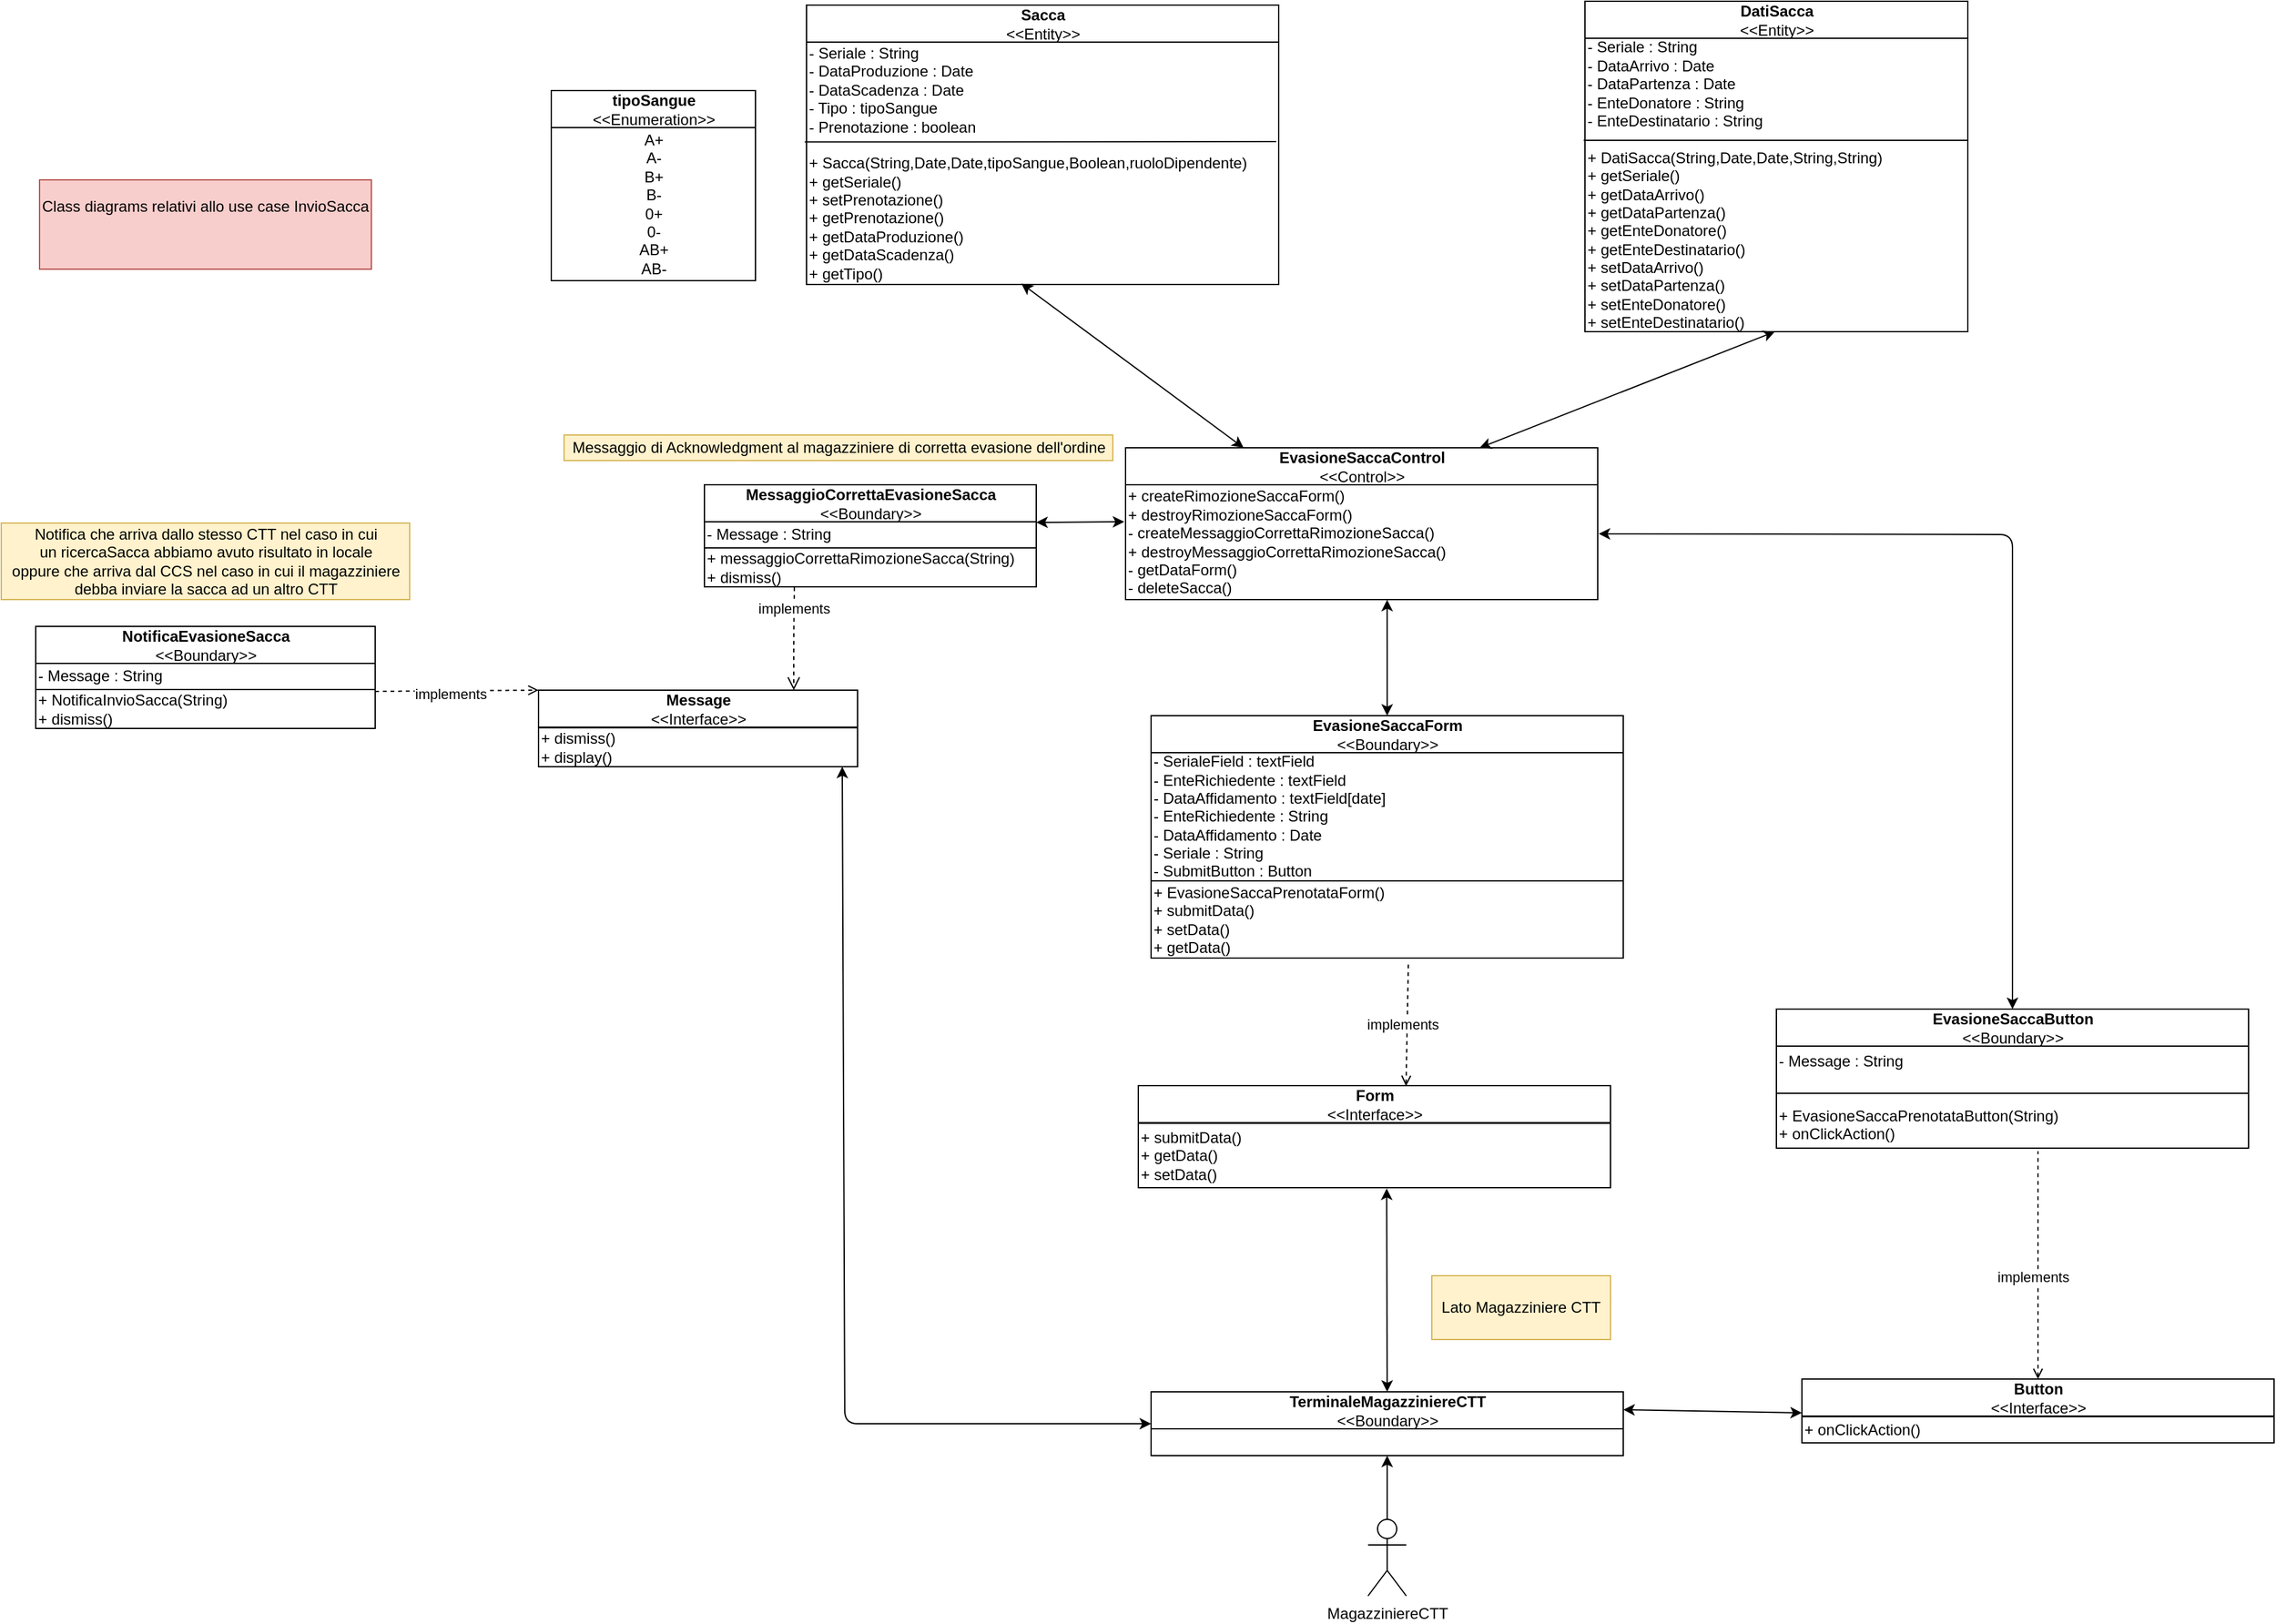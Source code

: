 <mxfile version="14.5.1" type="device"><diagram id="83_b6aUfzg_yEo80berv" name="Page-1"><mxGraphModel dx="259" dy="846" grid="1" gridSize="10" guides="1" tooltips="1" connect="1" arrows="1" fold="1" page="1" pageScale="1" pageWidth="827" pageHeight="1169" math="0" shadow="0"><root><mxCell id="0"/><mxCell id="1" parent="0"/><mxCell id="B_xxiAG8uz45v25juMGP-6" value="NotificaEvasioneSacca&lt;br&gt;&lt;span style=&quot;font-weight: 400&quot;&gt;&amp;lt;&amp;lt;Boundary&amp;gt;&amp;gt;&lt;/span&gt;" style="swimlane;fontStyle=1;align=center;verticalAlign=middle;childLayout=stackLayout;horizontal=1;startSize=29;horizontalStack=0;resizeParent=1;resizeParentMax=0;resizeLast=0;collapsible=0;marginBottom=0;html=1;" parent="1" vertex="1"><mxGeometry x="1346" y="510" width="266" height="80" as="geometry"/></mxCell><mxCell id="B_xxiAG8uz45v25juMGP-7" value="- Message : String" style="text;html=1;align=left;verticalAlign=middle;resizable=0;points=[];autosize=1;" parent="B_xxiAG8uz45v25juMGP-6" vertex="1"><mxGeometry y="29" width="266" height="20" as="geometry"/></mxCell><mxCell id="B_xxiAG8uz45v25juMGP-8" value="" style="line;strokeWidth=1;fillColor=none;align=left;verticalAlign=middle;spacingTop=-1;spacingLeft=3;spacingRight=3;rotatable=0;labelPosition=right;points=[];portConstraint=eastwest;" parent="B_xxiAG8uz45v25juMGP-6" vertex="1"><mxGeometry y="49" width="266" height="1" as="geometry"/></mxCell><mxCell id="B_xxiAG8uz45v25juMGP-9" value="+ NotificaInvioSacca(String)&lt;br&gt;+ dismiss()" style="text;html=1;align=left;verticalAlign=middle;resizable=0;points=[];autosize=1;" parent="B_xxiAG8uz45v25juMGP-6" vertex="1"><mxGeometry y="50" width="266" height="30" as="geometry"/></mxCell><mxCell id="B_xxiAG8uz45v25juMGP-22" value="Class diagrams relativi allo use case InvioSacca&lt;br&gt;&lt;br&gt;&amp;nbsp;" style="text;html=1;strokeColor=#b85450;fillColor=#f8cecc;align=left;verticalAlign=middle;whiteSpace=wrap;rounded=0;" parent="1" vertex="1"><mxGeometry x="1349" y="160" width="260" height="70" as="geometry"/></mxCell><mxCell id="B_xxiAG8uz45v25juMGP-26" value="tipoSangue&lt;br&gt;&lt;span style=&quot;font-weight: 400&quot;&gt;&amp;lt;&amp;lt;Enumeration&amp;gt;&amp;gt;&lt;/span&gt;" style="swimlane;fontStyle=1;align=center;verticalAlign=middle;childLayout=stackLayout;horizontal=1;startSize=29;horizontalStack=0;resizeParent=1;resizeParentMax=0;resizeLast=0;collapsible=0;marginBottom=0;html=1;" parent="1" vertex="1"><mxGeometry x="1750" y="90" width="160" height="149" as="geometry"/></mxCell><mxCell id="B_xxiAG8uz45v25juMGP-27" value="&lt;div&gt;A+&lt;/div&gt;&lt;div&gt;A-&lt;/div&gt;&lt;div&gt;B+&lt;/div&gt;&lt;div&gt;B-&lt;/div&gt;&lt;div&gt;0+&lt;/div&gt;&lt;div&gt;0-&lt;/div&gt;&lt;div&gt;AB+&lt;/div&gt;&lt;div&gt;AB-&lt;/div&gt;" style="text;html=1;align=center;verticalAlign=middle;resizable=0;points=[];autosize=1;" parent="B_xxiAG8uz45v25juMGP-26" vertex="1"><mxGeometry y="29" width="160" height="120" as="geometry"/></mxCell><mxCell id="B_xxiAG8uz45v25juMGP-35" value="" style="endArrow=classic;startArrow=classic;html=1;exitX=0.25;exitY=0;exitDx=0;exitDy=0;entryX=0.509;entryY=1.015;entryDx=0;entryDy=0;entryPerimeter=0;" parent="1" source="B_xxiAG8uz45v25juMGP-59" edge="1"><mxGeometry width="50" height="50" relative="1" as="geometry"><mxPoint x="2330.55" y="368.995" as="sourcePoint"/><mxPoint x="2118.33" y="241.25" as="targetPoint"/></mxGeometry></mxCell><mxCell id="B_xxiAG8uz45v25juMGP-38" value="EvasioneSaccaForm&lt;br&gt;&lt;span style=&quot;font-weight: 400&quot;&gt;&amp;lt;&amp;lt;Boundary&amp;gt;&amp;gt;&lt;/span&gt;" style="swimlane;fontStyle=1;align=center;verticalAlign=middle;childLayout=stackLayout;horizontal=1;startSize=29;horizontalStack=0;resizeParent=1;resizeParentMax=0;resizeLast=0;collapsible=0;marginBottom=0;html=1;" parent="1" vertex="1"><mxGeometry x="2220" y="580" width="370" height="190" as="geometry"/></mxCell><mxCell id="B_xxiAG8uz45v25juMGP-39" value="- SerialeField : textField&lt;br&gt;- EnteRichiedente : textField&lt;br&gt;- DataAffidamento : textField[date]&lt;br&gt;- EnteRichiedente : String&lt;br&gt;- DataAffidamento : Date&lt;br&gt;- Seriale : String&lt;br&gt;- SubmitButton : Button" style="text;html=1;align=left;verticalAlign=middle;resizable=0;points=[];autosize=1;" parent="B_xxiAG8uz45v25juMGP-38" vertex="1"><mxGeometry y="29" width="370" height="100" as="geometry"/></mxCell><mxCell id="B_xxiAG8uz45v25juMGP-40" value="" style="line;strokeWidth=1;fillColor=none;align=left;verticalAlign=middle;spacingTop=-1;spacingLeft=3;spacingRight=3;rotatable=0;labelPosition=right;points=[];portConstraint=eastwest;" parent="B_xxiAG8uz45v25juMGP-38" vertex="1"><mxGeometry y="129" width="370" height="1" as="geometry"/></mxCell><mxCell id="B_xxiAG8uz45v25juMGP-41" value="&lt;div&gt;&lt;span&gt;+ EvasioneSaccaPrenotataForm()&lt;/span&gt;&lt;/div&gt;&lt;div&gt;&lt;span&gt;+ submitData()&lt;/span&gt;&lt;/div&gt;&lt;div&gt;&lt;span&gt;+ setData()&lt;/span&gt;&lt;/div&gt;&lt;div&gt;&lt;span&gt;+ getData()&lt;/span&gt;&lt;/div&gt;" style="text;html=1;align=left;verticalAlign=middle;resizable=0;points=[];autosize=1;" parent="B_xxiAG8uz45v25juMGP-38" vertex="1"><mxGeometry y="130" width="370" height="60" as="geometry"/></mxCell><mxCell id="B_xxiAG8uz45v25juMGP-42" value="TerminaleMagazziniereCTT&lt;br&gt;&lt;span style=&quot;font-weight: 400&quot;&gt;&amp;lt;&amp;lt;Boundary&amp;gt;&amp;gt;&lt;/span&gt;" style="swimlane;fontStyle=1;align=center;verticalAlign=middle;childLayout=stackLayout;horizontal=1;startSize=29;horizontalStack=0;resizeParent=1;resizeParentMax=0;resizeLast=0;collapsible=0;marginBottom=0;html=1;" parent="1" vertex="1"><mxGeometry x="2220" y="1110" width="370" height="50" as="geometry"/></mxCell><mxCell id="B_xxiAG8uz45v25juMGP-43" style="edgeStyle=orthogonalEdgeStyle;rounded=0;orthogonalLoop=1;jettySize=auto;html=1;entryX=0.5;entryY=1;entryDx=0;entryDy=0;" parent="1" source="B_xxiAG8uz45v25juMGP-54" target="B_xxiAG8uz45v25juMGP-42" edge="1"><mxGeometry relative="1" as="geometry"><mxPoint x="2745.0" y="1009" as="sourcePoint"/><mxPoint x="2745" y="1059" as="targetPoint"/></mxGeometry></mxCell><mxCell id="B_xxiAG8uz45v25juMGP-44" value="" style="endArrow=classic;html=1;entryX=0.5;entryY=0;entryDx=0;entryDy=0;startArrow=classic;startFill=1;exitX=1.002;exitY=0.427;exitDx=0;exitDy=0;exitPerimeter=0;" parent="1" source="B_xxiAG8uz45v25juMGP-60" target="B_xxiAG8uz45v25juMGP-55" edge="1"><mxGeometry width="50" height="50" relative="1" as="geometry"><mxPoint x="3080" y="289" as="sourcePoint"/><mxPoint x="2955" y="443.5" as="targetPoint"/><Array as="points"><mxPoint x="2895" y="438"/></Array></mxGeometry></mxCell><mxCell id="B_xxiAG8uz45v25juMGP-45" value="" style="endArrow=classic;html=1;entryX=0.5;entryY=0;entryDx=0;entryDy=0;startArrow=classic;startFill=1;exitX=0.554;exitY=1.001;exitDx=0;exitDy=0;exitPerimeter=0;" parent="1" source="B_xxiAG8uz45v25juMGP-60" target="B_xxiAG8uz45v25juMGP-38" edge="1"><mxGeometry width="50" height="50" relative="1" as="geometry"><mxPoint x="2660" y="-261" as="sourcePoint"/><mxPoint x="2905.65" y="565" as="targetPoint"/><Array as="points"/></mxGeometry></mxCell><mxCell id="B_xxiAG8uz45v25juMGP-46" value="" style="endArrow=classic;startArrow=classic;html=1;entryX=0;entryY=0.25;entryDx=0;entryDy=0;exitX=1;exitY=0;exitDx=0;exitDy=0;" parent="1" edge="1"><mxGeometry width="50" height="50" relative="1" as="geometry"><mxPoint x="2590" y="1124" as="sourcePoint"/><mxPoint x="2730" y="1126.5" as="targetPoint"/></mxGeometry></mxCell><mxCell id="B_xxiAG8uz45v25juMGP-47" value="Button&lt;br&gt;&lt;span style=&quot;font-weight: 400&quot;&gt;&amp;lt;&amp;lt;Interface&amp;gt;&amp;gt;&lt;/span&gt;" style="swimlane;fontStyle=1;align=center;verticalAlign=middle;childLayout=stackLayout;horizontal=1;startSize=29;horizontalStack=0;resizeParent=1;resizeParentMax=0;resizeLast=0;collapsible=0;marginBottom=0;html=1;" parent="1" vertex="1"><mxGeometry x="2730" y="1100" width="370" height="50" as="geometry"/></mxCell><mxCell id="B_xxiAG8uz45v25juMGP-48" value="" style="line;strokeWidth=1;fillColor=none;align=left;verticalAlign=middle;spacingTop=-1;spacingLeft=3;spacingRight=3;rotatable=0;labelPosition=right;points=[];portConstraint=eastwest;" parent="B_xxiAG8uz45v25juMGP-47" vertex="1"><mxGeometry y="29" width="370" height="1" as="geometry"/></mxCell><mxCell id="B_xxiAG8uz45v25juMGP-49" value="+ onClickAction()" style="text;html=1;align=left;verticalAlign=middle;resizable=0;points=[];autosize=1;" parent="B_xxiAG8uz45v25juMGP-47" vertex="1"><mxGeometry y="30" width="370" height="20" as="geometry"/></mxCell><mxCell id="B_xxiAG8uz45v25juMGP-50" value="Form&lt;br&gt;&lt;span style=&quot;font-weight: 400&quot;&gt;&amp;lt;&amp;lt;Interface&amp;gt;&amp;gt;&lt;/span&gt;" style="swimlane;fontStyle=1;align=center;verticalAlign=middle;childLayout=stackLayout;horizontal=1;startSize=29;horizontalStack=0;resizeParent=1;resizeParentMax=0;resizeLast=0;collapsible=0;marginBottom=0;html=1;" parent="1" vertex="1"><mxGeometry x="2210" y="870" width="370" height="80" as="geometry"/></mxCell><mxCell id="B_xxiAG8uz45v25juMGP-51" value="" style="line;strokeWidth=1;fillColor=none;align=left;verticalAlign=middle;spacingTop=-1;spacingLeft=3;spacingRight=3;rotatable=0;labelPosition=right;points=[];portConstraint=eastwest;" parent="B_xxiAG8uz45v25juMGP-50" vertex="1"><mxGeometry y="29" width="370" height="1" as="geometry"/></mxCell><mxCell id="B_xxiAG8uz45v25juMGP-52" value="+ submitData()&lt;br&gt;+ getData()&lt;br&gt;+ setData()" style="text;html=1;align=left;verticalAlign=middle;resizable=0;points=[];autosize=1;" parent="B_xxiAG8uz45v25juMGP-50" vertex="1"><mxGeometry y="30" width="370" height="50" as="geometry"/></mxCell><mxCell id="B_xxiAG8uz45v25juMGP-53" value="implements" style="html=1;verticalAlign=bottom;endArrow=none;dashed=1;endSize=8;exitX=0.567;exitY=0.004;exitDx=0;exitDy=0;entryX=0.545;entryY=1.038;entryDx=0;entryDy=0;entryPerimeter=0;exitPerimeter=0;endFill=0;startArrow=open;startFill=0;" parent="1" source="B_xxiAG8uz45v25juMGP-50" target="B_xxiAG8uz45v25juMGP-41" edge="1"><mxGeometry x="-0.198" y="4" relative="1" as="geometry"><mxPoint x="3717.6" y="424.5" as="sourcePoint"/><mxPoint x="3700" y="322" as="targetPoint"/><mxPoint as="offset"/></mxGeometry></mxCell><mxCell id="B_xxiAG8uz45v25juMGP-54" value="MagazziniereCTT" style="shape=umlActor;verticalLabelPosition=bottom;verticalAlign=top;html=1;outlineConnect=0;" parent="1" vertex="1"><mxGeometry x="2390" y="1210" width="30" height="60" as="geometry"/></mxCell><mxCell id="B_xxiAG8uz45v25juMGP-55" value="EvasioneSaccaButton&lt;br&gt;&lt;span style=&quot;font-weight: 400&quot;&gt;&amp;lt;&amp;lt;Boundary&amp;gt;&amp;gt;&lt;/span&gt;" style="swimlane;fontStyle=1;align=center;verticalAlign=middle;childLayout=stackLayout;horizontal=1;startSize=29;horizontalStack=0;resizeParent=1;resizeParentMax=0;resizeLast=0;collapsible=0;marginBottom=0;html=1;" parent="1" vertex="1"><mxGeometry x="2710" y="810" width="370" height="109" as="geometry"/></mxCell><mxCell id="B_xxiAG8uz45v25juMGP-56" value="- Message : String&lt;br&gt;&lt;br&gt;&lt;br&gt;+ EvasioneSaccaPrenotataButton(String)&lt;br&gt;+ onClickAction()" style="text;html=1;align=left;verticalAlign=middle;resizable=0;points=[];autosize=1;" parent="B_xxiAG8uz45v25juMGP-55" vertex="1"><mxGeometry y="29" width="370" height="80" as="geometry"/></mxCell><mxCell id="B_xxiAG8uz45v25juMGP-57" value="" style="endArrow=none;html=1;" parent="B_xxiAG8uz45v25juMGP-55" edge="1"><mxGeometry width="50" height="50" relative="1" as="geometry"><mxPoint y="66" as="sourcePoint"/><mxPoint x="370" y="66" as="targetPoint"/></mxGeometry></mxCell><mxCell id="B_xxiAG8uz45v25juMGP-58" value="implements" style="html=1;verticalAlign=bottom;endArrow=none;dashed=1;endSize=8;endFill=0;startArrow=open;startFill=0;entryX=0.554;entryY=1.029;entryDx=0;entryDy=0;entryPerimeter=0;" parent="1" source="B_xxiAG8uz45v25juMGP-47" target="B_xxiAG8uz45v25juMGP-56" edge="1"><mxGeometry x="-0.198" y="4" relative="1" as="geometry"><mxPoint x="2893" y="1009" as="sourcePoint"/><mxPoint x="3480.45" y="680.61" as="targetPoint"/><mxPoint as="offset"/></mxGeometry></mxCell><mxCell id="B_xxiAG8uz45v25juMGP-59" value="EvasioneSaccaControl&lt;br&gt;&lt;span style=&quot;font-weight: 400&quot;&gt;&amp;lt;&amp;lt;Control&amp;gt;&amp;gt;&lt;/span&gt;" style="swimlane;fontStyle=1;align=center;verticalAlign=middle;childLayout=stackLayout;horizontal=1;startSize=29;horizontalStack=0;resizeParent=1;resizeParentMax=0;resizeLast=0;collapsible=0;marginBottom=0;html=1;" parent="1" vertex="1"><mxGeometry x="2200" y="370" width="370" height="119" as="geometry"/></mxCell><mxCell id="B_xxiAG8uz45v25juMGP-60" value="+ createRimozioneSaccaForm()&lt;br&gt;+ destroyRimozioneSaccaForm()&lt;br&gt;- createMessaggioCorrettaRimozioneSacca()&lt;br&gt;+ destroyMessaggioCorrettaRimozioneSacca()&lt;br&gt;- getDataForm()&lt;br&gt;- deleteSacca()&lt;br&gt;" style="text;html=1;align=left;verticalAlign=middle;resizable=0;points=[];autosize=1;" parent="B_xxiAG8uz45v25juMGP-59" vertex="1"><mxGeometry y="29" width="370" height="90" as="geometry"/></mxCell><mxCell id="B_xxiAG8uz45v25juMGP-61" value="Message&lt;br&gt;&lt;span style=&quot;font-weight: 400&quot;&gt;&amp;lt;&amp;lt;Interface&amp;gt;&amp;gt;&lt;/span&gt;" style="swimlane;fontStyle=1;align=center;verticalAlign=middle;childLayout=stackLayout;horizontal=1;startSize=29;horizontalStack=0;resizeParent=1;resizeParentMax=0;resizeLast=0;collapsible=0;marginBottom=0;html=1;" parent="1" vertex="1"><mxGeometry x="1740" y="560" width="250" height="60" as="geometry"/></mxCell><mxCell id="B_xxiAG8uz45v25juMGP-62" value="" style="line;strokeWidth=1;fillColor=none;align=left;verticalAlign=middle;spacingTop=-1;spacingLeft=3;spacingRight=3;rotatable=0;labelPosition=right;points=[];portConstraint=eastwest;" parent="B_xxiAG8uz45v25juMGP-61" vertex="1"><mxGeometry y="29" width="250" height="1" as="geometry"/></mxCell><mxCell id="B_xxiAG8uz45v25juMGP-63" value="+ dismiss()&lt;br&gt;+ display()" style="text;html=1;align=left;verticalAlign=middle;resizable=0;points=[];autosize=1;" parent="B_xxiAG8uz45v25juMGP-61" vertex="1"><mxGeometry y="30" width="250" height="30" as="geometry"/></mxCell><mxCell id="B_xxiAG8uz45v25juMGP-64" value="" style="endArrow=classic;startArrow=classic;html=1;exitX=0;exitY=0.5;exitDx=0;exitDy=0;entryX=0.952;entryY=1;entryDx=0;entryDy=0;entryPerimeter=0;" parent="1" source="B_xxiAG8uz45v25juMGP-42" target="B_xxiAG8uz45v25juMGP-63" edge="1"><mxGeometry width="50" height="50" relative="1" as="geometry"><mxPoint x="2190" y="900" as="sourcePoint"/><mxPoint x="1970" y="620" as="targetPoint"/><Array as="points"><mxPoint x="1980" y="1135"/></Array></mxGeometry></mxCell><mxCell id="B_xxiAG8uz45v25juMGP-65" value="MessaggioCorrettaEvasioneSacca&lt;br&gt;&lt;span style=&quot;font-weight: 400&quot;&gt;&amp;lt;&amp;lt;Boundary&amp;gt;&amp;gt;&lt;/span&gt;" style="swimlane;fontStyle=1;align=center;verticalAlign=middle;childLayout=stackLayout;horizontal=1;startSize=29;horizontalStack=0;resizeParent=1;resizeParentMax=0;resizeLast=0;collapsible=0;marginBottom=0;html=1;" parent="1" vertex="1"><mxGeometry x="1870" y="399" width="260" height="80" as="geometry"/></mxCell><mxCell id="B_xxiAG8uz45v25juMGP-66" value="- Message : String" style="text;html=1;align=left;verticalAlign=middle;resizable=0;points=[];autosize=1;" parent="B_xxiAG8uz45v25juMGP-65" vertex="1"><mxGeometry y="29" width="260" height="20" as="geometry"/></mxCell><mxCell id="B_xxiAG8uz45v25juMGP-67" value="" style="line;strokeWidth=1;fillColor=none;align=left;verticalAlign=middle;spacingTop=-1;spacingLeft=3;spacingRight=3;rotatable=0;labelPosition=right;points=[];portConstraint=eastwest;" parent="B_xxiAG8uz45v25juMGP-65" vertex="1"><mxGeometry y="49" width="260" height="1" as="geometry"/></mxCell><mxCell id="B_xxiAG8uz45v25juMGP-68" value="+ messaggioCorrettaRimozioneSacca(String)&lt;br&gt;+ dismiss()" style="text;html=1;align=left;verticalAlign=middle;resizable=0;points=[];autosize=1;" parent="B_xxiAG8uz45v25juMGP-65" vertex="1"><mxGeometry y="50" width="260" height="30" as="geometry"/></mxCell><mxCell id="B_xxiAG8uz45v25juMGP-69" value="" style="endArrow=classic;startArrow=classic;html=1;exitX=1;exitY=0.025;exitDx=0;exitDy=0;exitPerimeter=0;" parent="1" source="B_xxiAG8uz45v25juMGP-66" edge="1"><mxGeometry width="50" height="50" relative="1" as="geometry"><mxPoint x="2200" y="630" as="sourcePoint"/><mxPoint x="2199" y="428" as="targetPoint"/><Array as="points"/></mxGeometry></mxCell><mxCell id="B_xxiAG8uz45v25juMGP-71" value="Lato Magazziniere CTT" style="text;html=1;strokeColor=#d6b656;fillColor=#fff2cc;align=center;verticalAlign=middle;whiteSpace=wrap;rounded=0;" parent="1" vertex="1"><mxGeometry x="2440" y="1019" width="140" height="50" as="geometry"/></mxCell><mxCell id="B_xxiAG8uz45v25juMGP-72" value="Notifica che arriva dallo stesso CTT nel caso in cui&lt;br&gt;un ricercaSacca abbiamo avuto risultato in locale&lt;br&gt;oppure che arriva dal CCS nel caso in cui il magazziniere&lt;br&gt;debba inviare la sacca ad un altro CTT" style="text;html=1;align=center;verticalAlign=middle;resizable=0;points=[];autosize=1;fillColor=#fff2cc;strokeColor=#d6b656;" parent="1" vertex="1"><mxGeometry x="1319" y="429" width="320" height="60" as="geometry"/></mxCell><mxCell id="B_xxiAG8uz45v25juMGP-73" value="" style="endArrow=open;startArrow=none;html=1;exitX=1;exitY=0.032;exitDx=0;exitDy=0;exitPerimeter=0;entryX=0;entryY=0;entryDx=0;entryDy=0;dashed=1;endFill=0;startFill=0;" parent="1" source="B_xxiAG8uz45v25juMGP-9" target="B_xxiAG8uz45v25juMGP-61" edge="1"><mxGeometry width="50" height="50" relative="1" as="geometry"><mxPoint x="2020" y="840" as="sourcePoint"/><mxPoint x="2070" y="790" as="targetPoint"/></mxGeometry></mxCell><mxCell id="B_xxiAG8uz45v25juMGP-74" value="implements" style="edgeLabel;html=1;align=center;verticalAlign=middle;resizable=0;points=[];" parent="B_xxiAG8uz45v25juMGP-73" vertex="1" connectable="0"><mxGeometry x="-0.077" y="-2" relative="1" as="geometry"><mxPoint as="offset"/></mxGeometry></mxCell><mxCell id="B_xxiAG8uz45v25juMGP-85" value="implements" style="html=1;verticalAlign=bottom;endArrow=open;dashed=1;endSize=8;exitX=0.271;exitY=1.011;exitDx=0;exitDy=0;endFill=0;startArrow=none;startFill=0;exitPerimeter=0;" parent="1" source="B_xxiAG8uz45v25juMGP-68" edge="1"><mxGeometry x="-0.359" relative="1" as="geometry"><mxPoint x="2470" y="877.04" as="sourcePoint"/><mxPoint x="1940" y="560" as="targetPoint"/><mxPoint as="offset"/><Array as="points"><mxPoint x="1940" y="520"/></Array></mxGeometry></mxCell><mxCell id="B_xxiAG8uz45v25juMGP-90" value="" style="endArrow=classic;startArrow=classic;html=1;exitX=0.5;exitY=0;exitDx=0;exitDy=0;entryX=0.526;entryY=1.012;entryDx=0;entryDy=0;entryPerimeter=0;" parent="1" source="B_xxiAG8uz45v25juMGP-42" target="B_xxiAG8uz45v25juMGP-52" edge="1"><mxGeometry width="50" height="50" relative="1" as="geometry"><mxPoint x="2520" y="951" as="sourcePoint"/><mxPoint x="2400" y="950.0" as="targetPoint"/></mxGeometry></mxCell><mxCell id="ppTYv7zs6lFfoiO77uFv-1" value="DatiSacca&lt;br&gt;&lt;span style=&quot;font-weight: 400&quot;&gt;&amp;lt;&amp;lt;Entity&amp;gt;&amp;gt;&lt;/span&gt;" style="swimlane;fontStyle=1;align=center;verticalAlign=middle;childLayout=stackLayout;horizontal=1;startSize=29;horizontalStack=0;resizeParent=1;resizeParentMax=0;resizeLast=0;collapsible=0;marginBottom=0;html=1;" parent="1" vertex="1"><mxGeometry x="2560" y="20" width="300" height="259" as="geometry"/></mxCell><mxCell id="ppTYv7zs6lFfoiO77uFv-2" value="- Seriale : String&lt;br&gt;- DataArrivo : Date&lt;br&gt;- DataPartenza : Date&lt;br&gt;- EnteDonatore : String&lt;br&gt;- EnteDestinatario : String&lt;br&gt;&lt;br&gt;+ DatiSacca(String,Date,Date,String,String)&lt;br&gt;+ getSeriale()&lt;br&gt;+ getDataArrivo()&lt;br&gt;+ getDataPartenza()&lt;br&gt;+ getEnteDonatore()&lt;br&gt;+ getEnteDestinatario()&lt;br&gt;+ setDataArrivo()&lt;br&gt;+ setDataPartenza()&lt;br&gt;+ setEnteDonatore()&lt;br&gt;+ setEnteDestinatario()" style="text;html=1;align=left;verticalAlign=middle;resizable=0;points=[];autosize=1;" parent="ppTYv7zs6lFfoiO77uFv-1" vertex="1"><mxGeometry y="29" width="300" height="230" as="geometry"/></mxCell><mxCell id="ppTYv7zs6lFfoiO77uFv-3" value="" style="endArrow=none;html=1;" parent="ppTYv7zs6lFfoiO77uFv-1" edge="1"><mxGeometry width="50" height="50" relative="1" as="geometry"><mxPoint x="-1" y="109" as="sourcePoint"/><mxPoint x="300" y="109" as="targetPoint"/></mxGeometry></mxCell><mxCell id="ppTYv7zs6lFfoiO77uFv-4" value="" style="endArrow=classic;startArrow=classic;html=1;exitX=0.496;exitY=1;exitDx=0;exitDy=0;entryX=0.75;entryY=0;entryDx=0;entryDy=0;exitPerimeter=0;" parent="1" source="ppTYv7zs6lFfoiO77uFv-2" target="B_xxiAG8uz45v25juMGP-59" edge="1"><mxGeometry width="50" height="50" relative="1" as="geometry"><mxPoint x="2911.1" y="388.91" as="sourcePoint"/><mxPoint x="2570.0" y="290.0" as="targetPoint"/></mxGeometry></mxCell><mxCell id="Qt0wl6XmTPPFYy9ZVK0y-1" value="Messaggio di Acknowledgment al magazziniere di corretta evasione dell'ordine" style="text;html=1;align=center;verticalAlign=middle;resizable=0;points=[];autosize=1;fillColor=#fff2cc;strokeColor=#d6b656;" parent="1" vertex="1"><mxGeometry x="1760" y="360" width="430" height="20" as="geometry"/></mxCell><mxCell id="2B8Kx0Nv428SMQP6hFre-4" value="Sacca&lt;br&gt;&lt;span style=&quot;font-weight: 400&quot;&gt;&amp;lt;&amp;lt;Entity&amp;gt;&amp;gt;&lt;/span&gt;" style="swimlane;fontStyle=1;align=center;verticalAlign=middle;childLayout=stackLayout;horizontal=1;startSize=29;horizontalStack=0;resizeParent=1;resizeParentMax=0;resizeLast=0;collapsible=0;marginBottom=0;html=1;" parent="1" vertex="1"><mxGeometry x="1950" y="23" width="370" height="219" as="geometry"/></mxCell><mxCell id="2B8Kx0Nv428SMQP6hFre-5" value="- Seriale : String&lt;br&gt;- DataProduzione : Date&lt;br&gt;- DataScadenza : Date&lt;br&gt;- Tipo : tipoSangue&lt;br&gt;- Prenotazione : boolean&lt;br&gt;&lt;br&gt;+ Sacca(String,Date,Date,tipoSangue,Boolean,ruoloDipendente)&lt;br&gt;+ getSeriale()&lt;br&gt;+ setPrenotazione()&lt;br&gt;+ getPrenotazione()&lt;br&gt;+ getDataProduzione()&lt;br&gt;+ getDataScadenza()&lt;br&gt;+ getTipo()" style="text;html=1;align=left;verticalAlign=middle;resizable=0;points=[];autosize=1;" parent="2B8Kx0Nv428SMQP6hFre-4" vertex="1"><mxGeometry y="29" width="370" height="190" as="geometry"/></mxCell><mxCell id="2B8Kx0Nv428SMQP6hFre-6" value="" style="endArrow=none;html=1;exitX=-0.001;exitY=0.37;exitDx=0;exitDy=0;exitPerimeter=0;" parent="2B8Kx0Nv428SMQP6hFre-4" edge="1"><mxGeometry width="50" height="50" relative="1" as="geometry"><mxPoint x="-1.37" y="107.3" as="sourcePoint"/><mxPoint x="368" y="107" as="targetPoint"/></mxGeometry></mxCell></root></mxGraphModel></diagram></mxfile>